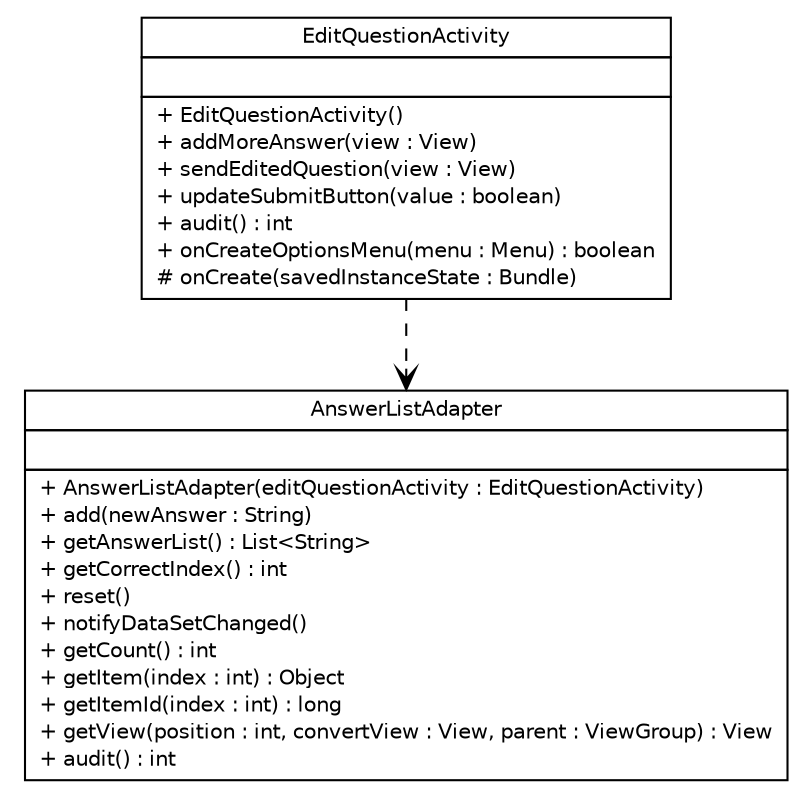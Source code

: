 #!/usr/local/bin/dot
#
# Class diagram 
# Generated by UMLGraph version R5_6_6-1-g9240c4 (http://www.umlgraph.org/)
#

digraph G {
	edge [fontname="Helvetica",fontsize=10,labelfontname="Helvetica",labelfontsize=10];
	node [fontname="Helvetica",fontsize=10,shape=plaintext];
	nodesep=0.25;
	ranksep=0.5;
	// epfl.sweng.editquestions.EditQuestionActivity
	c26 [label=<<table title="epfl.sweng.editquestions.EditQuestionActivity" border="0" cellborder="1" cellspacing="0" cellpadding="2" port="p" href="./EditQuestionActivity.html">
		<tr><td><table border="0" cellspacing="0" cellpadding="1">
<tr><td align="center" balign="center"> EditQuestionActivity </td></tr>
		</table></td></tr>
		<tr><td><table border="0" cellspacing="0" cellpadding="1">
<tr><td align="left" balign="left">  </td></tr>
		</table></td></tr>
		<tr><td><table border="0" cellspacing="0" cellpadding="1">
<tr><td align="left" balign="left"> + EditQuestionActivity() </td></tr>
<tr><td align="left" balign="left"> + addMoreAnswer(view : View) </td></tr>
<tr><td align="left" balign="left"> + sendEditedQuestion(view : View) </td></tr>
<tr><td align="left" balign="left"> + updateSubmitButton(value : boolean) </td></tr>
<tr><td align="left" balign="left"> + audit() : int </td></tr>
<tr><td align="left" balign="left"> + onCreateOptionsMenu(menu : Menu) : boolean </td></tr>
<tr><td align="left" balign="left"> # onCreate(savedInstanceState : Bundle) </td></tr>
		</table></td></tr>
		</table>>, URL="./EditQuestionActivity.html", fontname="Helvetica", fontcolor="black", fontsize=10.0];
	// epfl.sweng.editquestions.EditQuestionActivity DEPEND epfl.sweng.editquestions.AnswerListAdapter
	c26:p -> c48:p [taillabel="", label="", headlabel="", fontname="Helvetica", fontcolor="black", fontsize=10.0, color="black", arrowhead=open, style=dashed];
	// epfl.sweng.editquestions.AnswerListAdapter
	c48 [label=<<table title="epfl.sweng.editquestions.AnswerListAdapter" border="0" cellborder="1" cellspacing="0" cellpadding="2" port="p" href="http://java.sun.com/j2se/1.4.2/docs/api/epfl/sweng/editquestions/AnswerListAdapter.html">
		<tr><td><table border="0" cellspacing="0" cellpadding="1">
<tr><td align="center" balign="center"> AnswerListAdapter </td></tr>
		</table></td></tr>
		<tr><td><table border="0" cellspacing="0" cellpadding="1">
<tr><td align="left" balign="left">  </td></tr>
		</table></td></tr>
		<tr><td><table border="0" cellspacing="0" cellpadding="1">
<tr><td align="left" balign="left"> + AnswerListAdapter(editQuestionActivity : EditQuestionActivity) </td></tr>
<tr><td align="left" balign="left"> + add(newAnswer : String) </td></tr>
<tr><td align="left" balign="left"> + getAnswerList() : List&lt;String&gt; </td></tr>
<tr><td align="left" balign="left"> + getCorrectIndex() : int </td></tr>
<tr><td align="left" balign="left"> + reset() </td></tr>
<tr><td align="left" balign="left"> + notifyDataSetChanged() </td></tr>
<tr><td align="left" balign="left"> + getCount() : int </td></tr>
<tr><td align="left" balign="left"> + getItem(index : int) : Object </td></tr>
<tr><td align="left" balign="left"> + getItemId(index : int) : long </td></tr>
<tr><td align="left" balign="left"> + getView(position : int, convertView : View, parent : ViewGroup) : View </td></tr>
<tr><td align="left" balign="left"> + audit() : int </td></tr>
		</table></td></tr>
		</table>>, URL="http://java.sun.com/j2se/1.4.2/docs/api/epfl/sweng/editquestions/AnswerListAdapter.html", fontname="Helvetica", fontcolor="black", fontsize=10.0];
}

